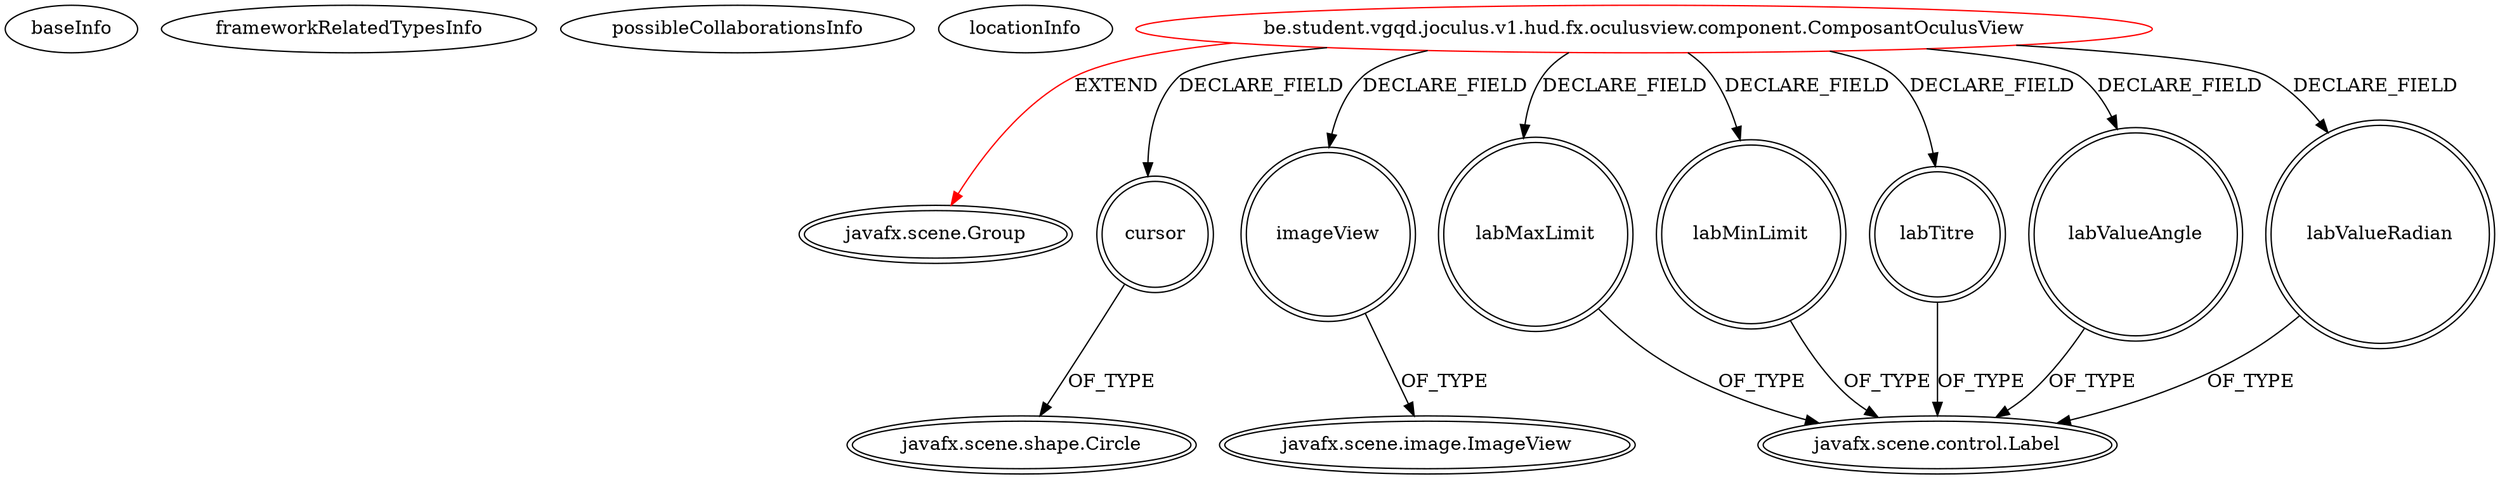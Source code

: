 digraph {
baseInfo[graphId=1591,category="extension_graph",isAnonymous=false,possibleRelation=false]
frameworkRelatedTypesInfo[0="javafx.scene.Group"]
possibleCollaborationsInfo[]
locationInfo[projectName="VgQD-JOculusLib",filePath="/VgQD-JOculusLib/JOculusLib-master/src/be/student/vgqd/joculus/v1/hud/fx/oculusview/component/ComposantOculusView.java",contextSignature="ComposantOculusView",graphId="1591"]
0[label="be.student.vgqd.joculus.v1.hud.fx.oculusview.component.ComposantOculusView",vertexType="ROOT_CLIENT_CLASS_DECLARATION",isFrameworkType=false,color=red]
1[label="javafx.scene.Group",vertexType="FRAMEWORK_CLASS_TYPE",isFrameworkType=true,peripheries=2]
2[label="cursor",vertexType="FIELD_DECLARATION",isFrameworkType=true,peripheries=2,shape=circle]
3[label="javafx.scene.shape.Circle",vertexType="FRAMEWORK_CLASS_TYPE",isFrameworkType=true,peripheries=2]
4[label="imageView",vertexType="FIELD_DECLARATION",isFrameworkType=true,peripheries=2,shape=circle]
5[label="javafx.scene.image.ImageView",vertexType="FRAMEWORK_CLASS_TYPE",isFrameworkType=true,peripheries=2]
6[label="labMaxLimit",vertexType="FIELD_DECLARATION",isFrameworkType=true,peripheries=2,shape=circle]
7[label="javafx.scene.control.Label",vertexType="FRAMEWORK_CLASS_TYPE",isFrameworkType=true,peripheries=2]
8[label="labMinLimit",vertexType="FIELD_DECLARATION",isFrameworkType=true,peripheries=2,shape=circle]
10[label="labTitre",vertexType="FIELD_DECLARATION",isFrameworkType=true,peripheries=2,shape=circle]
12[label="labValueAngle",vertexType="FIELD_DECLARATION",isFrameworkType=true,peripheries=2,shape=circle]
14[label="labValueRadian",vertexType="FIELD_DECLARATION",isFrameworkType=true,peripheries=2,shape=circle]
0->1[label="EXTEND",color=red]
0->2[label="DECLARE_FIELD"]
2->3[label="OF_TYPE"]
0->4[label="DECLARE_FIELD"]
4->5[label="OF_TYPE"]
0->6[label="DECLARE_FIELD"]
6->7[label="OF_TYPE"]
0->8[label="DECLARE_FIELD"]
8->7[label="OF_TYPE"]
0->10[label="DECLARE_FIELD"]
10->7[label="OF_TYPE"]
0->12[label="DECLARE_FIELD"]
12->7[label="OF_TYPE"]
0->14[label="DECLARE_FIELD"]
14->7[label="OF_TYPE"]
}
